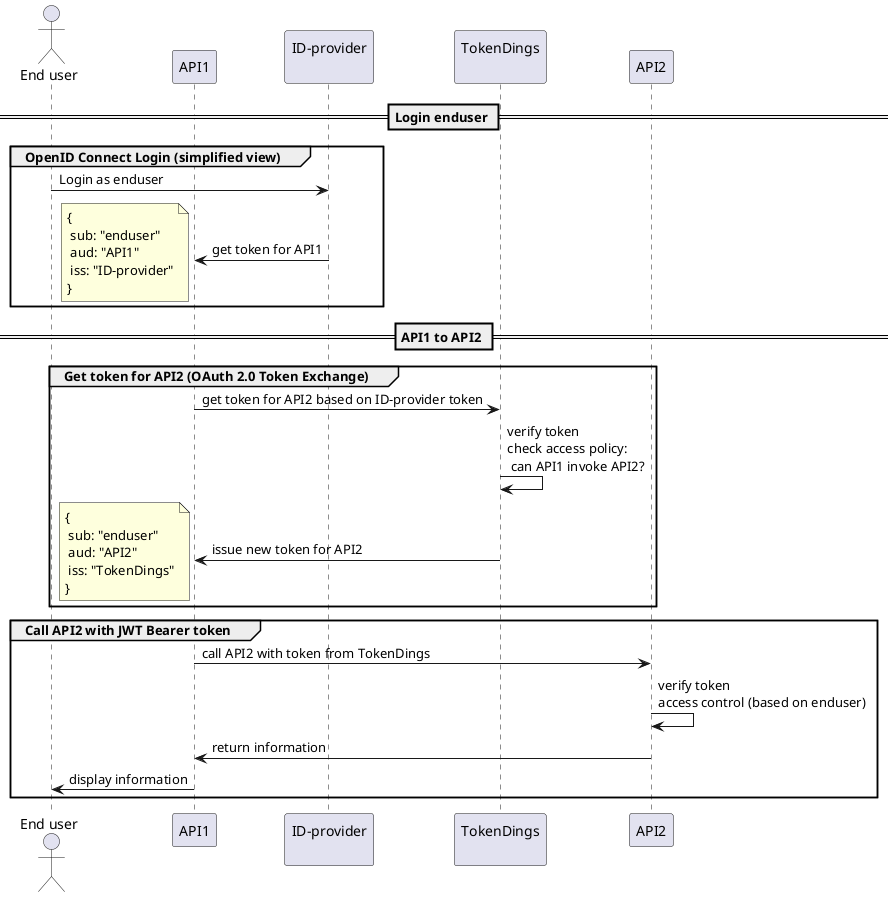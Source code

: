 @startuml component
actor enduser as "End user"
participant API1
participant idprovider as "ID-provider\n"
participant tokendings as "TokenDings\n"
participant API2


== Login enduser ==
group OpenID Connect Login (simplified view)
enduser -> idprovider: Login as enduser
idprovider -> API1: get token for API1
note left: {\n sub: "enduser"\n aud: "API1"\n iss: "ID-provider"\n}
end
== API1 to API2 ==
group Get token for API2 (OAuth 2.0 Token Exchange)
API1 -> tokendings: get token for API2 based on ID-provider token
tokendings -> tokendings: verify token\ncheck access policy:\n can API1 invoke API2?
tokendings -> API1: issue new token for API2
note left: {\n sub: "enduser"\n aud: "API2"\n iss: "TokenDings"\n}
end
group Call API2 with JWT Bearer token
API1 -> API2: call API2 with token from TokenDings
API2 -> API2: verify token\naccess control (based on enduser)
API2 -> API1: return information
API1 -> enduser: display information
end
@enduml

